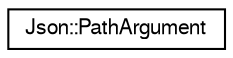 digraph "Graphical Class Hierarchy"
{
  edge [fontname="FreeSans",fontsize="10",labelfontname="FreeSans",labelfontsize="10"];
  node [fontname="FreeSans",fontsize="10",shape=record];
  rankdir="LR";
  Node1 [label="Json::PathArgument",height=0.2,width=0.4,color="black", fillcolor="white", style="filled",URL="$class_json_1_1_path_argument.html",tooltip="Experimental and untested: represents an element of the &quot;path&quot; to access a node. "];
}
